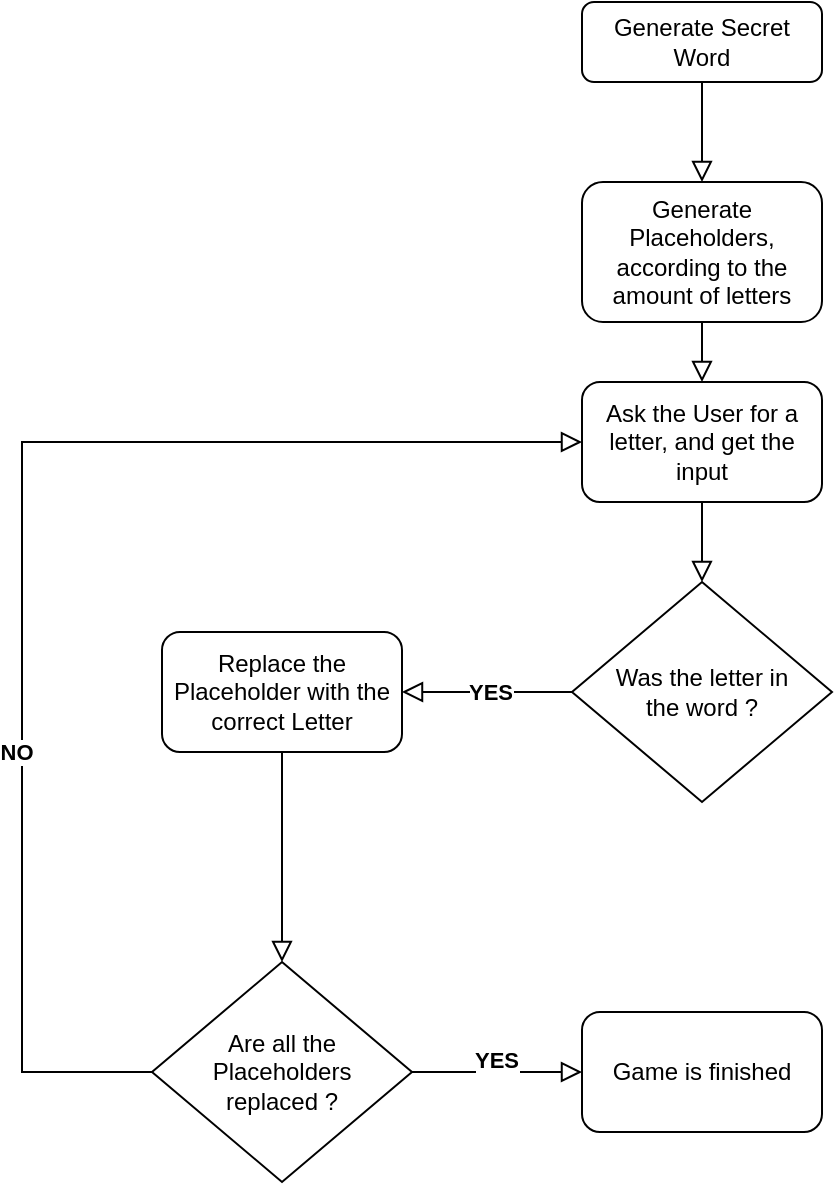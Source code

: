 <mxfile version="22.0.2" type="github">
  <diagram id="C5RBs43oDa-KdzZeNtuy" name="Page-1">
    <mxGraphModel dx="1195" dy="640" grid="1" gridSize="10" guides="1" tooltips="1" connect="1" arrows="1" fold="1" page="1" pageScale="1" pageWidth="827" pageHeight="1169" math="0" shadow="0">
      <root>
        <mxCell id="WIyWlLk6GJQsqaUBKTNV-0" />
        <mxCell id="WIyWlLk6GJQsqaUBKTNV-1" parent="WIyWlLk6GJQsqaUBKTNV-0" />
        <mxCell id="WIyWlLk6GJQsqaUBKTNV-2" value="" style="rounded=0;html=1;jettySize=auto;orthogonalLoop=1;fontSize=11;endArrow=block;endFill=0;endSize=8;strokeWidth=1;shadow=0;labelBackgroundColor=none;edgeStyle=orthogonalEdgeStyle;" parent="WIyWlLk6GJQsqaUBKTNV-1" source="WIyWlLk6GJQsqaUBKTNV-3" target="UCmflVh2uHXc0gj1X3R7-2" edge="1">
          <mxGeometry relative="1" as="geometry">
            <mxPoint x="410" y="170" as="targetPoint" />
          </mxGeometry>
        </mxCell>
        <mxCell id="WIyWlLk6GJQsqaUBKTNV-3" value="Generate Secret Word" style="rounded=1;whiteSpace=wrap;html=1;fontSize=12;glass=0;strokeWidth=1;shadow=0;" parent="WIyWlLk6GJQsqaUBKTNV-1" vertex="1">
          <mxGeometry x="350" y="80" width="120" height="40" as="geometry" />
        </mxCell>
        <mxCell id="UCmflVh2uHXc0gj1X3R7-2" value="Generate Placeholders, according to the amount of letters" style="rounded=1;whiteSpace=wrap;html=1;fontSize=12;glass=0;strokeWidth=1;shadow=0;" vertex="1" parent="WIyWlLk6GJQsqaUBKTNV-1">
          <mxGeometry x="350" y="170" width="120" height="70" as="geometry" />
        </mxCell>
        <mxCell id="UCmflVh2uHXc0gj1X3R7-3" value="" style="rounded=0;html=1;jettySize=auto;orthogonalLoop=1;fontSize=11;endArrow=block;endFill=0;endSize=8;strokeWidth=1;shadow=0;labelBackgroundColor=none;edgeStyle=orthogonalEdgeStyle;exitX=0.5;exitY=1;exitDx=0;exitDy=0;entryX=0.5;entryY=0;entryDx=0;entryDy=0;" edge="1" parent="WIyWlLk6GJQsqaUBKTNV-1" source="UCmflVh2uHXc0gj1X3R7-2" target="UCmflVh2uHXc0gj1X3R7-4">
          <mxGeometry relative="1" as="geometry">
            <mxPoint x="420" y="130" as="sourcePoint" />
            <mxPoint x="410" y="320" as="targetPoint" />
          </mxGeometry>
        </mxCell>
        <mxCell id="UCmflVh2uHXc0gj1X3R7-4" value="Ask the User for a letter, and get the input" style="rounded=1;whiteSpace=wrap;html=1;fontSize=12;glass=0;strokeWidth=1;shadow=0;" vertex="1" parent="WIyWlLk6GJQsqaUBKTNV-1">
          <mxGeometry x="350" y="270" width="120" height="60" as="geometry" />
        </mxCell>
        <mxCell id="UCmflVh2uHXc0gj1X3R7-5" value="Was the letter in &lt;br&gt;the word ?" style="rhombus;whiteSpace=wrap;html=1;" vertex="1" parent="WIyWlLk6GJQsqaUBKTNV-1">
          <mxGeometry x="345" y="370" width="130" height="110" as="geometry" />
        </mxCell>
        <mxCell id="UCmflVh2uHXc0gj1X3R7-8" value="" style="rounded=0;html=1;jettySize=auto;orthogonalLoop=1;fontSize=11;endArrow=block;endFill=0;endSize=8;strokeWidth=1;shadow=0;labelBackgroundColor=none;edgeStyle=orthogonalEdgeStyle;exitX=0.5;exitY=1;exitDx=0;exitDy=0;entryX=0.5;entryY=0;entryDx=0;entryDy=0;" edge="1" parent="WIyWlLk6GJQsqaUBKTNV-1" source="UCmflVh2uHXc0gj1X3R7-4" target="UCmflVh2uHXc0gj1X3R7-5">
          <mxGeometry relative="1" as="geometry">
            <mxPoint x="420" y="250" as="sourcePoint" />
            <mxPoint x="420" y="300" as="targetPoint" />
          </mxGeometry>
        </mxCell>
        <mxCell id="UCmflVh2uHXc0gj1X3R7-9" value="" style="rounded=0;html=1;jettySize=auto;orthogonalLoop=1;fontSize=11;endArrow=block;endFill=0;endSize=8;strokeWidth=1;shadow=0;labelBackgroundColor=none;edgeStyle=orthogonalEdgeStyle;exitX=0;exitY=0.5;exitDx=0;exitDy=0;entryX=1;entryY=0.5;entryDx=0;entryDy=0;" edge="1" parent="WIyWlLk6GJQsqaUBKTNV-1" source="UCmflVh2uHXc0gj1X3R7-5" target="UCmflVh2uHXc0gj1X3R7-10">
          <mxGeometry relative="1" as="geometry">
            <mxPoint x="420" y="340" as="sourcePoint" />
            <mxPoint x="420" y="380" as="targetPoint" />
          </mxGeometry>
        </mxCell>
        <mxCell id="UCmflVh2uHXc0gj1X3R7-11" value="YES" style="edgeLabel;html=1;align=center;verticalAlign=middle;resizable=0;points=[];fontStyle=1" vertex="1" connectable="0" parent="UCmflVh2uHXc0gj1X3R7-9">
          <mxGeometry x="-0.025" y="3" relative="1" as="geometry">
            <mxPoint y="-3" as="offset" />
          </mxGeometry>
        </mxCell>
        <mxCell id="UCmflVh2uHXc0gj1X3R7-10" value="Replace the Placeholder with the correct Letter" style="rounded=1;whiteSpace=wrap;html=1;fontSize=12;glass=0;strokeWidth=1;shadow=0;" vertex="1" parent="WIyWlLk6GJQsqaUBKTNV-1">
          <mxGeometry x="140" y="395" width="120" height="60" as="geometry" />
        </mxCell>
        <mxCell id="UCmflVh2uHXc0gj1X3R7-12" value="Are all the &lt;br&gt;Placeholders &lt;br&gt;replaced ?" style="rhombus;whiteSpace=wrap;html=1;" vertex="1" parent="WIyWlLk6GJQsqaUBKTNV-1">
          <mxGeometry x="135" y="560" width="130" height="110" as="geometry" />
        </mxCell>
        <mxCell id="UCmflVh2uHXc0gj1X3R7-13" value="" style="rounded=0;html=1;jettySize=auto;orthogonalLoop=1;fontSize=11;endArrow=block;endFill=0;endSize=8;strokeWidth=1;shadow=0;labelBackgroundColor=none;edgeStyle=orthogonalEdgeStyle;exitX=0.5;exitY=1;exitDx=0;exitDy=0;entryX=0.5;entryY=0;entryDx=0;entryDy=0;" edge="1" parent="WIyWlLk6GJQsqaUBKTNV-1" source="UCmflVh2uHXc0gj1X3R7-10" target="UCmflVh2uHXc0gj1X3R7-12">
          <mxGeometry relative="1" as="geometry">
            <mxPoint x="420" y="340" as="sourcePoint" />
            <mxPoint x="420" y="380" as="targetPoint" />
          </mxGeometry>
        </mxCell>
        <mxCell id="UCmflVh2uHXc0gj1X3R7-14" value="Game is finished" style="rounded=1;whiteSpace=wrap;html=1;fontSize=12;glass=0;strokeWidth=1;shadow=0;" vertex="1" parent="WIyWlLk6GJQsqaUBKTNV-1">
          <mxGeometry x="350" y="585" width="120" height="60" as="geometry" />
        </mxCell>
        <mxCell id="UCmflVh2uHXc0gj1X3R7-15" value="" style="rounded=0;html=1;jettySize=auto;orthogonalLoop=1;fontSize=11;endArrow=block;endFill=0;endSize=8;strokeWidth=1;shadow=0;labelBackgroundColor=none;edgeStyle=orthogonalEdgeStyle;exitX=1;exitY=0.5;exitDx=0;exitDy=0;entryX=0;entryY=0.5;entryDx=0;entryDy=0;" edge="1" parent="WIyWlLk6GJQsqaUBKTNV-1" source="UCmflVh2uHXc0gj1X3R7-12" target="UCmflVh2uHXc0gj1X3R7-14">
          <mxGeometry relative="1" as="geometry">
            <mxPoint x="355" y="435" as="sourcePoint" />
            <mxPoint x="270" y="435" as="targetPoint" />
          </mxGeometry>
        </mxCell>
        <mxCell id="UCmflVh2uHXc0gj1X3R7-16" value="YES" style="edgeLabel;html=1;align=center;verticalAlign=middle;resizable=0;points=[];fontStyle=1" vertex="1" connectable="0" parent="UCmflVh2uHXc0gj1X3R7-15">
          <mxGeometry x="-0.025" y="3" relative="1" as="geometry">
            <mxPoint y="-3" as="offset" />
          </mxGeometry>
        </mxCell>
        <mxCell id="UCmflVh2uHXc0gj1X3R7-17" value="" style="rounded=0;html=1;jettySize=auto;orthogonalLoop=1;fontSize=11;endArrow=block;endFill=0;endSize=8;strokeWidth=1;shadow=0;labelBackgroundColor=none;edgeStyle=orthogonalEdgeStyle;exitX=0;exitY=0.5;exitDx=0;exitDy=0;entryX=0;entryY=0.5;entryDx=0;entryDy=0;" edge="1" parent="WIyWlLk6GJQsqaUBKTNV-1" source="UCmflVh2uHXc0gj1X3R7-12" target="UCmflVh2uHXc0gj1X3R7-4">
          <mxGeometry relative="1" as="geometry">
            <mxPoint x="275" y="625" as="sourcePoint" />
            <mxPoint x="360" y="625" as="targetPoint" />
            <Array as="points">
              <mxPoint x="70" y="615" />
              <mxPoint x="70" y="300" />
            </Array>
          </mxGeometry>
        </mxCell>
        <mxCell id="UCmflVh2uHXc0gj1X3R7-18" value="NO" style="edgeLabel;html=1;align=center;verticalAlign=middle;resizable=0;points=[];fontStyle=1" vertex="1" connectable="0" parent="UCmflVh2uHXc0gj1X3R7-17">
          <mxGeometry x="-0.025" y="3" relative="1" as="geometry">
            <mxPoint y="97" as="offset" />
          </mxGeometry>
        </mxCell>
      </root>
    </mxGraphModel>
  </diagram>
</mxfile>
